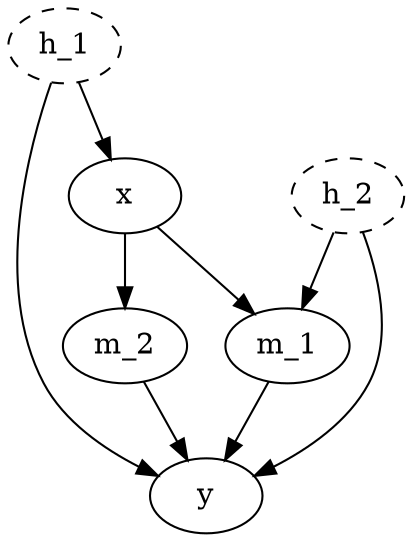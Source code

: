 digraph G {
  h_1->x,y;
  h_2->m_1,y;
  x->m_1, m_2;
  m_2->y;
  m_1->y;
  h_1[style=dashed];
  h_2[style=dashed];
}